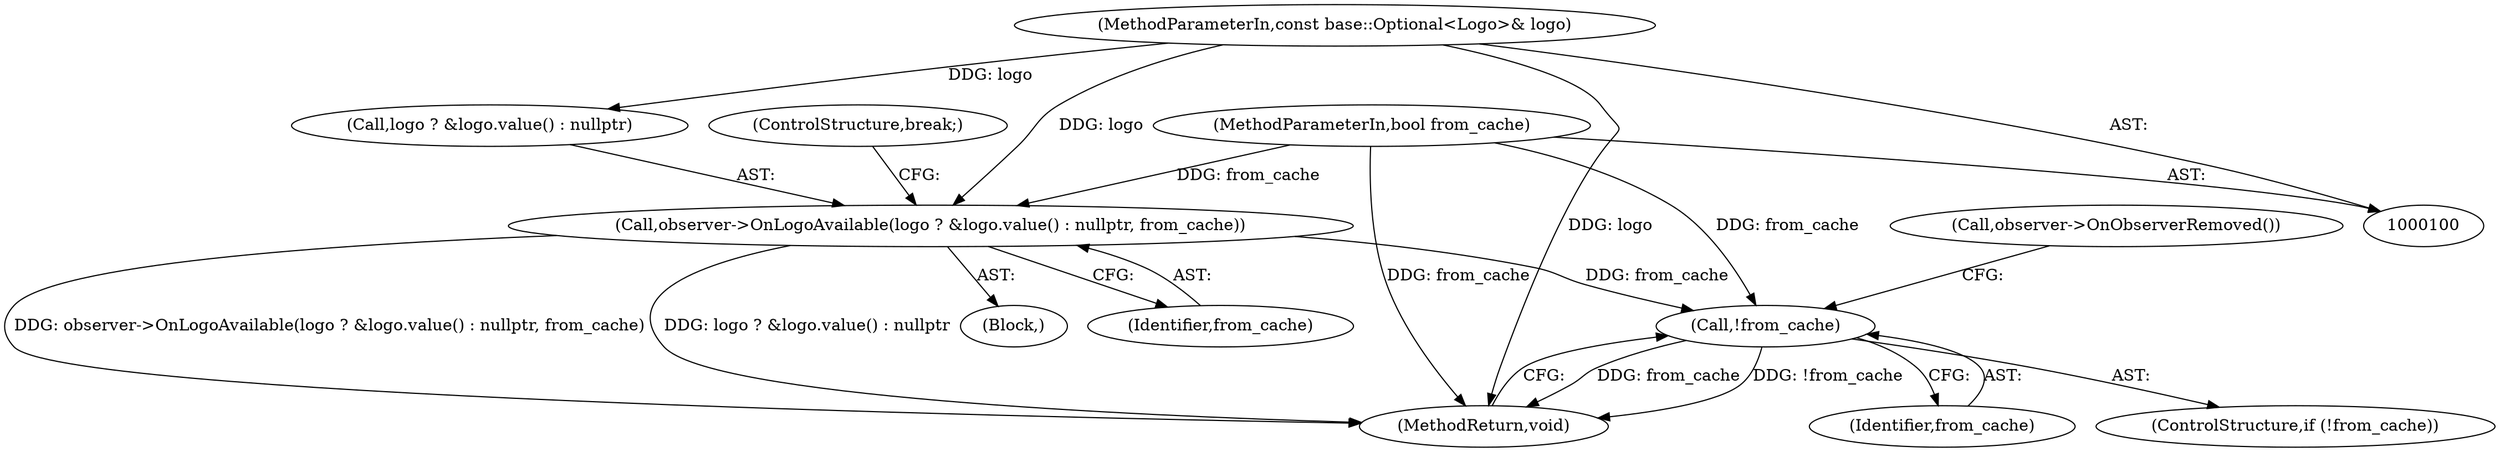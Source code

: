 digraph "1_Chrome_deaa07bec5d105ffc546d37eba3da4cba341fc03_5@del" {
"1000116" [label="(Call,observer->OnLogoAvailable(logo ? &logo.value() : nullptr, from_cache))"];
"1000104" [label="(MethodParameterIn,const base::Optional<Logo>& logo)"];
"1000102" [label="(MethodParameterIn,bool from_cache)"];
"1000125" [label="(Call,!from_cache)"];
"1000102" [label="(MethodParameterIn,bool from_cache)"];
"1000125" [label="(Call,!from_cache)"];
"1000117" [label="(Call,logo ? &logo.value() : nullptr)"];
"1000126" [label="(Identifier,from_cache)"];
"1000108" [label="(Block,)"];
"1000123" [label="(ControlStructure,break;)"];
"1000122" [label="(Identifier,from_cache)"];
"1000104" [label="(MethodParameterIn,const base::Optional<Logo>& logo)"];
"1000128" [label="(Call,observer->OnObserverRemoved())"];
"1000116" [label="(Call,observer->OnLogoAvailable(logo ? &logo.value() : nullptr, from_cache))"];
"1000124" [label="(ControlStructure,if (!from_cache))"];
"1000129" [label="(MethodReturn,void)"];
"1000116" -> "1000108"  [label="AST: "];
"1000116" -> "1000122"  [label="CFG: "];
"1000117" -> "1000116"  [label="AST: "];
"1000122" -> "1000116"  [label="AST: "];
"1000123" -> "1000116"  [label="CFG: "];
"1000116" -> "1000129"  [label="DDG: logo ? &logo.value() : nullptr"];
"1000116" -> "1000129"  [label="DDG: observer->OnLogoAvailable(logo ? &logo.value() : nullptr, from_cache)"];
"1000104" -> "1000116"  [label="DDG: logo"];
"1000102" -> "1000116"  [label="DDG: from_cache"];
"1000116" -> "1000125"  [label="DDG: from_cache"];
"1000104" -> "1000100"  [label="AST: "];
"1000104" -> "1000129"  [label="DDG: logo"];
"1000104" -> "1000117"  [label="DDG: logo"];
"1000102" -> "1000100"  [label="AST: "];
"1000102" -> "1000129"  [label="DDG: from_cache"];
"1000102" -> "1000125"  [label="DDG: from_cache"];
"1000125" -> "1000124"  [label="AST: "];
"1000125" -> "1000126"  [label="CFG: "];
"1000126" -> "1000125"  [label="AST: "];
"1000128" -> "1000125"  [label="CFG: "];
"1000129" -> "1000125"  [label="CFG: "];
"1000125" -> "1000129"  [label="DDG: from_cache"];
"1000125" -> "1000129"  [label="DDG: !from_cache"];
}
